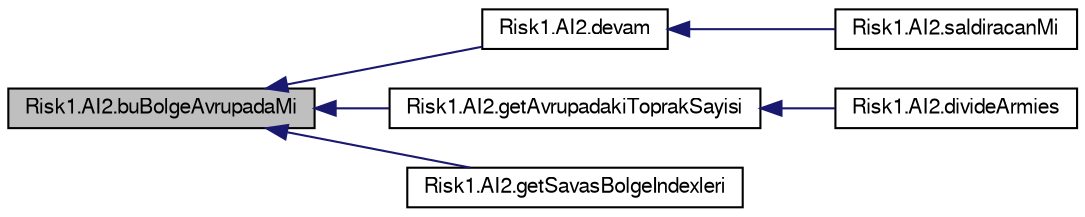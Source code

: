 digraph G
{
  bgcolor="transparent";
  edge [fontname="FreeSans",fontsize="10",labelfontname="FreeSans",labelfontsize="10"];
  node [fontname="FreeSans",fontsize="10",shape=record];
  rankdir="LR";
  Node1 [label="Risk1.AI2.buBolgeAvrupadaMi",height=0.2,width=0.4,color="black", fillcolor="grey75", style="filled" fontcolor="black"];
  Node1 -> Node2 [dir="back",color="midnightblue",fontsize="10",style="solid",fontname="FreeSans"];
  Node2 [label="Risk1.AI2.devam",height=0.2,width=0.4,color="black",URL="$classRisk1_1_1AI2.html#a1705ebdc50faa7063433935184ce3ffb",tooltip="Kullanıcının hamle yapmaya devam edip etmeyeceğini belirler."];
  Node2 -> Node3 [dir="back",color="midnightblue",fontsize="10",style="solid",fontname="FreeSans"];
  Node3 [label="Risk1.AI2.saldiracanMi",height=0.2,width=0.4,color="black",URL="$classRisk1_1_1AI2.html#a66b35cb7b1ac9e75697b94070d13e195",tooltip="Bu metod kullanıcının saldırı yapmak isteyip istemediğini belirler."];
  Node1 -> Node4 [dir="back",color="midnightblue",fontsize="10",style="solid",fontname="FreeSans"];
  Node4 [label="Risk1.AI2.getAvrupadakiToprakSayisi",height=0.2,width=0.4,color="black",URL="$classRisk1_1_1AI2.html#a8f74a756e143121442dabccb394c9a48"];
  Node4 -> Node5 [dir="back",color="midnightblue",fontsize="10",style="solid",fontname="FreeSans"];
  Node5 [label="Risk1.AI2.divideArmies",height=0.2,width=0.4,color="black",URL="$classRisk1_1_1AI2.html#a17f993750af03c7fee96e791b23a594a",tooltip="Oyuncu bir bölgeyi igal ettikten sonra o bölge ile kendi bölgesi arasındaki askerleri nasıl paylaştır..."];
  Node1 -> Node6 [dir="back",color="midnightblue",fontsize="10",style="solid",fontname="FreeSans"];
  Node6 [label="Risk1.AI2.getSavasBolgeIndexleri",height=0.2,width=0.4,color="black",URL="$classRisk1_1_1AI2.html#a846a3c4dae11acc5e2f7c0e2fa314169",tooltip="Bu metod savaş yapılacak bolgelerin indexlerini belirlemek içindir."];
}
